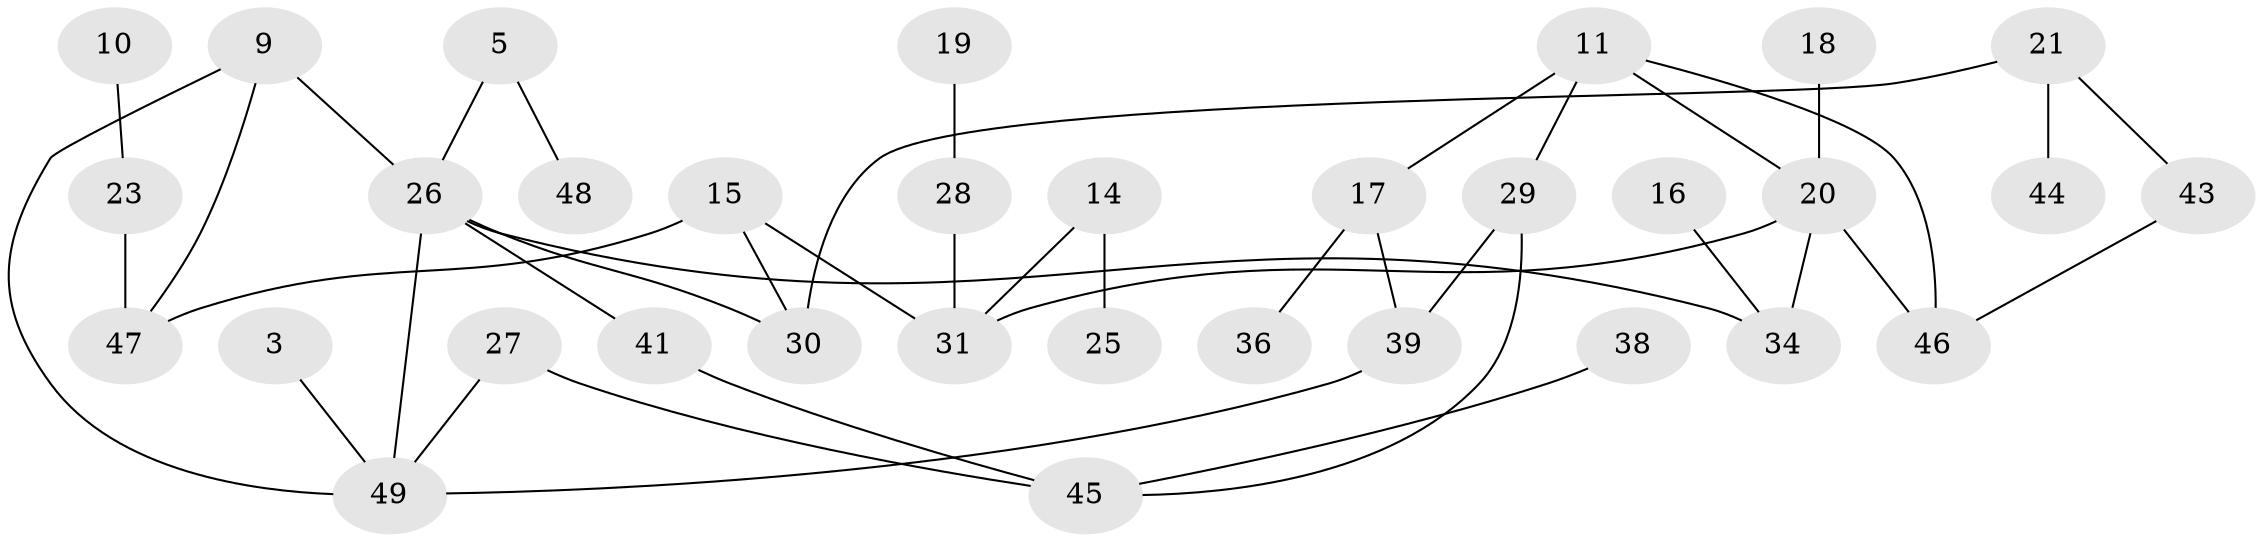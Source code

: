 // original degree distribution, {2: 0.2755102040816326, 1: 0.2653061224489796, 0: 0.1326530612244898, 5: 0.04081632653061224, 4: 0.08163265306122448, 3: 0.20408163265306123}
// Generated by graph-tools (version 1.1) at 2025/35/03/04/25 23:35:56]
// undirected, 33 vertices, 41 edges
graph export_dot {
  node [color=gray90,style=filled];
  3;
  5;
  9;
  10;
  11;
  14;
  15;
  16;
  17;
  18;
  19;
  20;
  21;
  23;
  25;
  26;
  27;
  28;
  29;
  30;
  31;
  34;
  36;
  38;
  39;
  41;
  43;
  44;
  45;
  46;
  47;
  48;
  49;
  3 -- 49 [weight=1.0];
  5 -- 26 [weight=1.0];
  5 -- 48 [weight=1.0];
  9 -- 26 [weight=1.0];
  9 -- 47 [weight=1.0];
  9 -- 49 [weight=1.0];
  10 -- 23 [weight=1.0];
  11 -- 17 [weight=1.0];
  11 -- 20 [weight=1.0];
  11 -- 29 [weight=1.0];
  11 -- 46 [weight=1.0];
  14 -- 25 [weight=1.0];
  14 -- 31 [weight=1.0];
  15 -- 30 [weight=1.0];
  15 -- 31 [weight=1.0];
  15 -- 47 [weight=1.0];
  16 -- 34 [weight=1.0];
  17 -- 36 [weight=1.0];
  17 -- 39 [weight=1.0];
  18 -- 20 [weight=2.0];
  19 -- 28 [weight=1.0];
  20 -- 31 [weight=1.0];
  20 -- 34 [weight=1.0];
  20 -- 46 [weight=1.0];
  21 -- 30 [weight=1.0];
  21 -- 43 [weight=1.0];
  21 -- 44 [weight=1.0];
  23 -- 47 [weight=1.0];
  26 -- 30 [weight=1.0];
  26 -- 34 [weight=1.0];
  26 -- 41 [weight=1.0];
  26 -- 49 [weight=1.0];
  27 -- 45 [weight=2.0];
  27 -- 49 [weight=1.0];
  28 -- 31 [weight=1.0];
  29 -- 39 [weight=1.0];
  29 -- 45 [weight=3.0];
  38 -- 45 [weight=1.0];
  39 -- 49 [weight=1.0];
  41 -- 45 [weight=2.0];
  43 -- 46 [weight=1.0];
}
